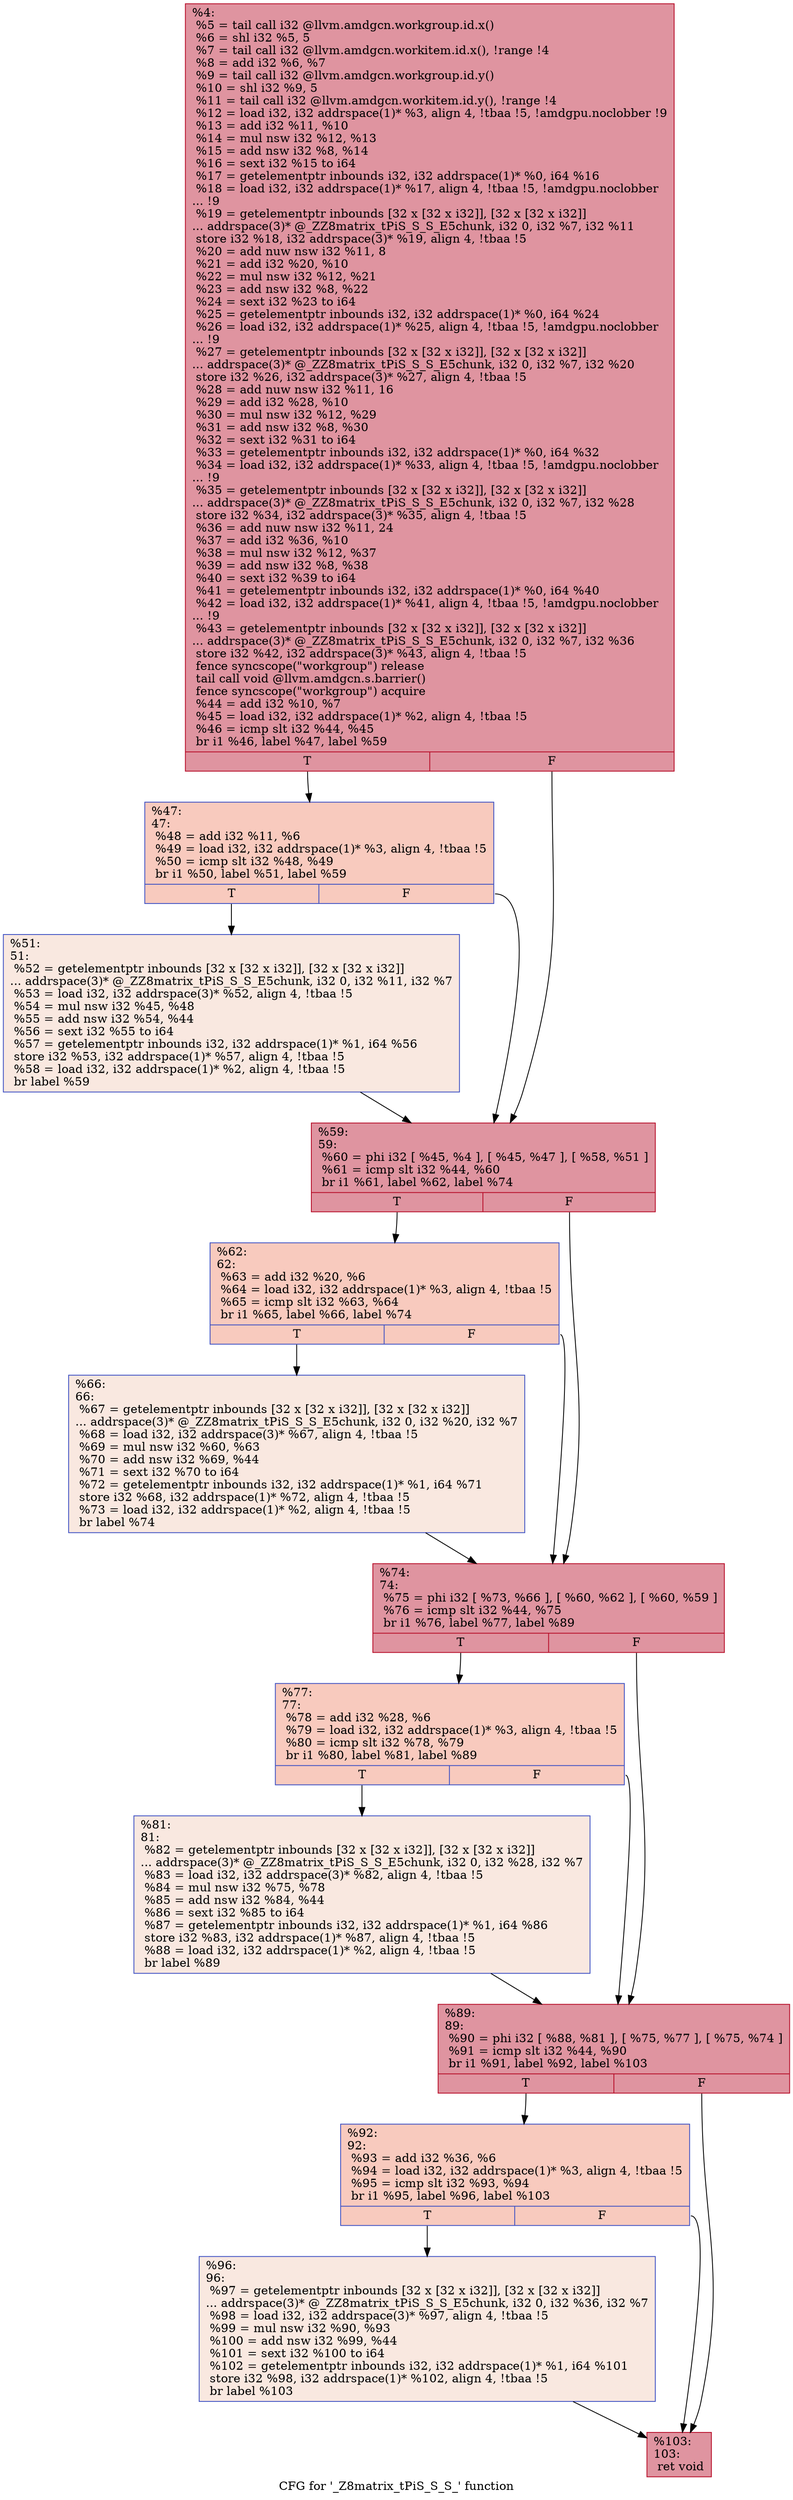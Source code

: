 digraph "CFG for '_Z8matrix_tPiS_S_S_' function" {
	label="CFG for '_Z8matrix_tPiS_S_S_' function";

	Node0x56eb0f0 [shape=record,color="#b70d28ff", style=filled, fillcolor="#b70d2870",label="{%4:\l  %5 = tail call i32 @llvm.amdgcn.workgroup.id.x()\l  %6 = shl i32 %5, 5\l  %7 = tail call i32 @llvm.amdgcn.workitem.id.x(), !range !4\l  %8 = add i32 %6, %7\l  %9 = tail call i32 @llvm.amdgcn.workgroup.id.y()\l  %10 = shl i32 %9, 5\l  %11 = tail call i32 @llvm.amdgcn.workitem.id.y(), !range !4\l  %12 = load i32, i32 addrspace(1)* %3, align 4, !tbaa !5, !amdgpu.noclobber !9\l  %13 = add i32 %11, %10\l  %14 = mul nsw i32 %12, %13\l  %15 = add nsw i32 %8, %14\l  %16 = sext i32 %15 to i64\l  %17 = getelementptr inbounds i32, i32 addrspace(1)* %0, i64 %16\l  %18 = load i32, i32 addrspace(1)* %17, align 4, !tbaa !5, !amdgpu.noclobber\l... !9\l  %19 = getelementptr inbounds [32 x [32 x i32]], [32 x [32 x i32]]\l... addrspace(3)* @_ZZ8matrix_tPiS_S_S_E5chunk, i32 0, i32 %7, i32 %11\l  store i32 %18, i32 addrspace(3)* %19, align 4, !tbaa !5\l  %20 = add nuw nsw i32 %11, 8\l  %21 = add i32 %20, %10\l  %22 = mul nsw i32 %12, %21\l  %23 = add nsw i32 %8, %22\l  %24 = sext i32 %23 to i64\l  %25 = getelementptr inbounds i32, i32 addrspace(1)* %0, i64 %24\l  %26 = load i32, i32 addrspace(1)* %25, align 4, !tbaa !5, !amdgpu.noclobber\l... !9\l  %27 = getelementptr inbounds [32 x [32 x i32]], [32 x [32 x i32]]\l... addrspace(3)* @_ZZ8matrix_tPiS_S_S_E5chunk, i32 0, i32 %7, i32 %20\l  store i32 %26, i32 addrspace(3)* %27, align 4, !tbaa !5\l  %28 = add nuw nsw i32 %11, 16\l  %29 = add i32 %28, %10\l  %30 = mul nsw i32 %12, %29\l  %31 = add nsw i32 %8, %30\l  %32 = sext i32 %31 to i64\l  %33 = getelementptr inbounds i32, i32 addrspace(1)* %0, i64 %32\l  %34 = load i32, i32 addrspace(1)* %33, align 4, !tbaa !5, !amdgpu.noclobber\l... !9\l  %35 = getelementptr inbounds [32 x [32 x i32]], [32 x [32 x i32]]\l... addrspace(3)* @_ZZ8matrix_tPiS_S_S_E5chunk, i32 0, i32 %7, i32 %28\l  store i32 %34, i32 addrspace(3)* %35, align 4, !tbaa !5\l  %36 = add nuw nsw i32 %11, 24\l  %37 = add i32 %36, %10\l  %38 = mul nsw i32 %12, %37\l  %39 = add nsw i32 %8, %38\l  %40 = sext i32 %39 to i64\l  %41 = getelementptr inbounds i32, i32 addrspace(1)* %0, i64 %40\l  %42 = load i32, i32 addrspace(1)* %41, align 4, !tbaa !5, !amdgpu.noclobber\l... !9\l  %43 = getelementptr inbounds [32 x [32 x i32]], [32 x [32 x i32]]\l... addrspace(3)* @_ZZ8matrix_tPiS_S_S_E5chunk, i32 0, i32 %7, i32 %36\l  store i32 %42, i32 addrspace(3)* %43, align 4, !tbaa !5\l  fence syncscope(\"workgroup\") release\l  tail call void @llvm.amdgcn.s.barrier()\l  fence syncscope(\"workgroup\") acquire\l  %44 = add i32 %10, %7\l  %45 = load i32, i32 addrspace(1)* %2, align 4, !tbaa !5\l  %46 = icmp slt i32 %44, %45\l  br i1 %46, label %47, label %59\l|{<s0>T|<s1>F}}"];
	Node0x56eb0f0:s0 -> Node0x56efea0;
	Node0x56eb0f0:s1 -> Node0x56eff30;
	Node0x56efea0 [shape=record,color="#3d50c3ff", style=filled, fillcolor="#ef886b70",label="{%47:\l47:                                               \l  %48 = add i32 %11, %6\l  %49 = load i32, i32 addrspace(1)* %3, align 4, !tbaa !5\l  %50 = icmp slt i32 %48, %49\l  br i1 %50, label %51, label %59\l|{<s0>T|<s1>F}}"];
	Node0x56efea0:s0 -> Node0x56f0200;
	Node0x56efea0:s1 -> Node0x56eff30;
	Node0x56f0200 [shape=record,color="#3d50c3ff", style=filled, fillcolor="#f1ccb870",label="{%51:\l51:                                               \l  %52 = getelementptr inbounds [32 x [32 x i32]], [32 x [32 x i32]]\l... addrspace(3)* @_ZZ8matrix_tPiS_S_S_E5chunk, i32 0, i32 %11, i32 %7\l  %53 = load i32, i32 addrspace(3)* %52, align 4, !tbaa !5\l  %54 = mul nsw i32 %45, %48\l  %55 = add nsw i32 %54, %44\l  %56 = sext i32 %55 to i64\l  %57 = getelementptr inbounds i32, i32 addrspace(1)* %1, i64 %56\l  store i32 %53, i32 addrspace(1)* %57, align 4, !tbaa !5\l  %58 = load i32, i32 addrspace(1)* %2, align 4, !tbaa !5\l  br label %59\l}"];
	Node0x56f0200 -> Node0x56eff30;
	Node0x56eff30 [shape=record,color="#b70d28ff", style=filled, fillcolor="#b70d2870",label="{%59:\l59:                                               \l  %60 = phi i32 [ %45, %4 ], [ %45, %47 ], [ %58, %51 ]\l  %61 = icmp slt i32 %44, %60\l  br i1 %61, label %62, label %74\l|{<s0>T|<s1>F}}"];
	Node0x56eff30:s0 -> Node0x56f0990;
	Node0x56eff30:s1 -> Node0x56f09e0;
	Node0x56f0990 [shape=record,color="#3d50c3ff", style=filled, fillcolor="#ef886b70",label="{%62:\l62:                                               \l  %63 = add i32 %20, %6\l  %64 = load i32, i32 addrspace(1)* %3, align 4, !tbaa !5\l  %65 = icmp slt i32 %63, %64\l  br i1 %65, label %66, label %74\l|{<s0>T|<s1>F}}"];
	Node0x56f0990:s0 -> Node0x56ef180;
	Node0x56f0990:s1 -> Node0x56f09e0;
	Node0x56ef180 [shape=record,color="#3d50c3ff", style=filled, fillcolor="#f1ccb870",label="{%66:\l66:                                               \l  %67 = getelementptr inbounds [32 x [32 x i32]], [32 x [32 x i32]]\l... addrspace(3)* @_ZZ8matrix_tPiS_S_S_E5chunk, i32 0, i32 %20, i32 %7\l  %68 = load i32, i32 addrspace(3)* %67, align 4, !tbaa !5\l  %69 = mul nsw i32 %60, %63\l  %70 = add nsw i32 %69, %44\l  %71 = sext i32 %70 to i64\l  %72 = getelementptr inbounds i32, i32 addrspace(1)* %1, i64 %71\l  store i32 %68, i32 addrspace(1)* %72, align 4, !tbaa !5\l  %73 = load i32, i32 addrspace(1)* %2, align 4, !tbaa !5\l  br label %74\l}"];
	Node0x56ef180 -> Node0x56f09e0;
	Node0x56f09e0 [shape=record,color="#b70d28ff", style=filled, fillcolor="#b70d2870",label="{%74:\l74:                                               \l  %75 = phi i32 [ %73, %66 ], [ %60, %62 ], [ %60, %59 ]\l  %76 = icmp slt i32 %44, %75\l  br i1 %76, label %77, label %89\l|{<s0>T|<s1>F}}"];
	Node0x56f09e0:s0 -> Node0x56f15d0;
	Node0x56f09e0:s1 -> Node0x56f1620;
	Node0x56f15d0 [shape=record,color="#3d50c3ff", style=filled, fillcolor="#ef886b70",label="{%77:\l77:                                               \l  %78 = add i32 %28, %6\l  %79 = load i32, i32 addrspace(1)* %3, align 4, !tbaa !5\l  %80 = icmp slt i32 %78, %79\l  br i1 %80, label %81, label %89\l|{<s0>T|<s1>F}}"];
	Node0x56f15d0:s0 -> Node0x56f18b0;
	Node0x56f15d0:s1 -> Node0x56f1620;
	Node0x56f18b0 [shape=record,color="#3d50c3ff", style=filled, fillcolor="#f1ccb870",label="{%81:\l81:                                               \l  %82 = getelementptr inbounds [32 x [32 x i32]], [32 x [32 x i32]]\l... addrspace(3)* @_ZZ8matrix_tPiS_S_S_E5chunk, i32 0, i32 %28, i32 %7\l  %83 = load i32, i32 addrspace(3)* %82, align 4, !tbaa !5\l  %84 = mul nsw i32 %75, %78\l  %85 = add nsw i32 %84, %44\l  %86 = sext i32 %85 to i64\l  %87 = getelementptr inbounds i32, i32 addrspace(1)* %1, i64 %86\l  store i32 %83, i32 addrspace(1)* %87, align 4, !tbaa !5\l  %88 = load i32, i32 addrspace(1)* %2, align 4, !tbaa !5\l  br label %89\l}"];
	Node0x56f18b0 -> Node0x56f1620;
	Node0x56f1620 [shape=record,color="#b70d28ff", style=filled, fillcolor="#b70d2870",label="{%89:\l89:                                               \l  %90 = phi i32 [ %88, %81 ], [ %75, %77 ], [ %75, %74 ]\l  %91 = icmp slt i32 %44, %90\l  br i1 %91, label %92, label %103\l|{<s0>T|<s1>F}}"];
	Node0x56f1620:s0 -> Node0x56f2000;
	Node0x56f1620:s1 -> Node0x56f2050;
	Node0x56f2000 [shape=record,color="#3d50c3ff", style=filled, fillcolor="#ef886b70",label="{%92:\l92:                                               \l  %93 = add i32 %36, %6\l  %94 = load i32, i32 addrspace(1)* %3, align 4, !tbaa !5\l  %95 = icmp slt i32 %93, %94\l  br i1 %95, label %96, label %103\l|{<s0>T|<s1>F}}"];
	Node0x56f2000:s0 -> Node0x56f22e0;
	Node0x56f2000:s1 -> Node0x56f2050;
	Node0x56f22e0 [shape=record,color="#3d50c3ff", style=filled, fillcolor="#f1ccb870",label="{%96:\l96:                                               \l  %97 = getelementptr inbounds [32 x [32 x i32]], [32 x [32 x i32]]\l... addrspace(3)* @_ZZ8matrix_tPiS_S_S_E5chunk, i32 0, i32 %36, i32 %7\l  %98 = load i32, i32 addrspace(3)* %97, align 4, !tbaa !5\l  %99 = mul nsw i32 %90, %93\l  %100 = add nsw i32 %99, %44\l  %101 = sext i32 %100 to i64\l  %102 = getelementptr inbounds i32, i32 addrspace(1)* %1, i64 %101\l  store i32 %98, i32 addrspace(1)* %102, align 4, !tbaa !5\l  br label %103\l}"];
	Node0x56f22e0 -> Node0x56f2050;
	Node0x56f2050 [shape=record,color="#b70d28ff", style=filled, fillcolor="#b70d2870",label="{%103:\l103:                                              \l  ret void\l}"];
}
